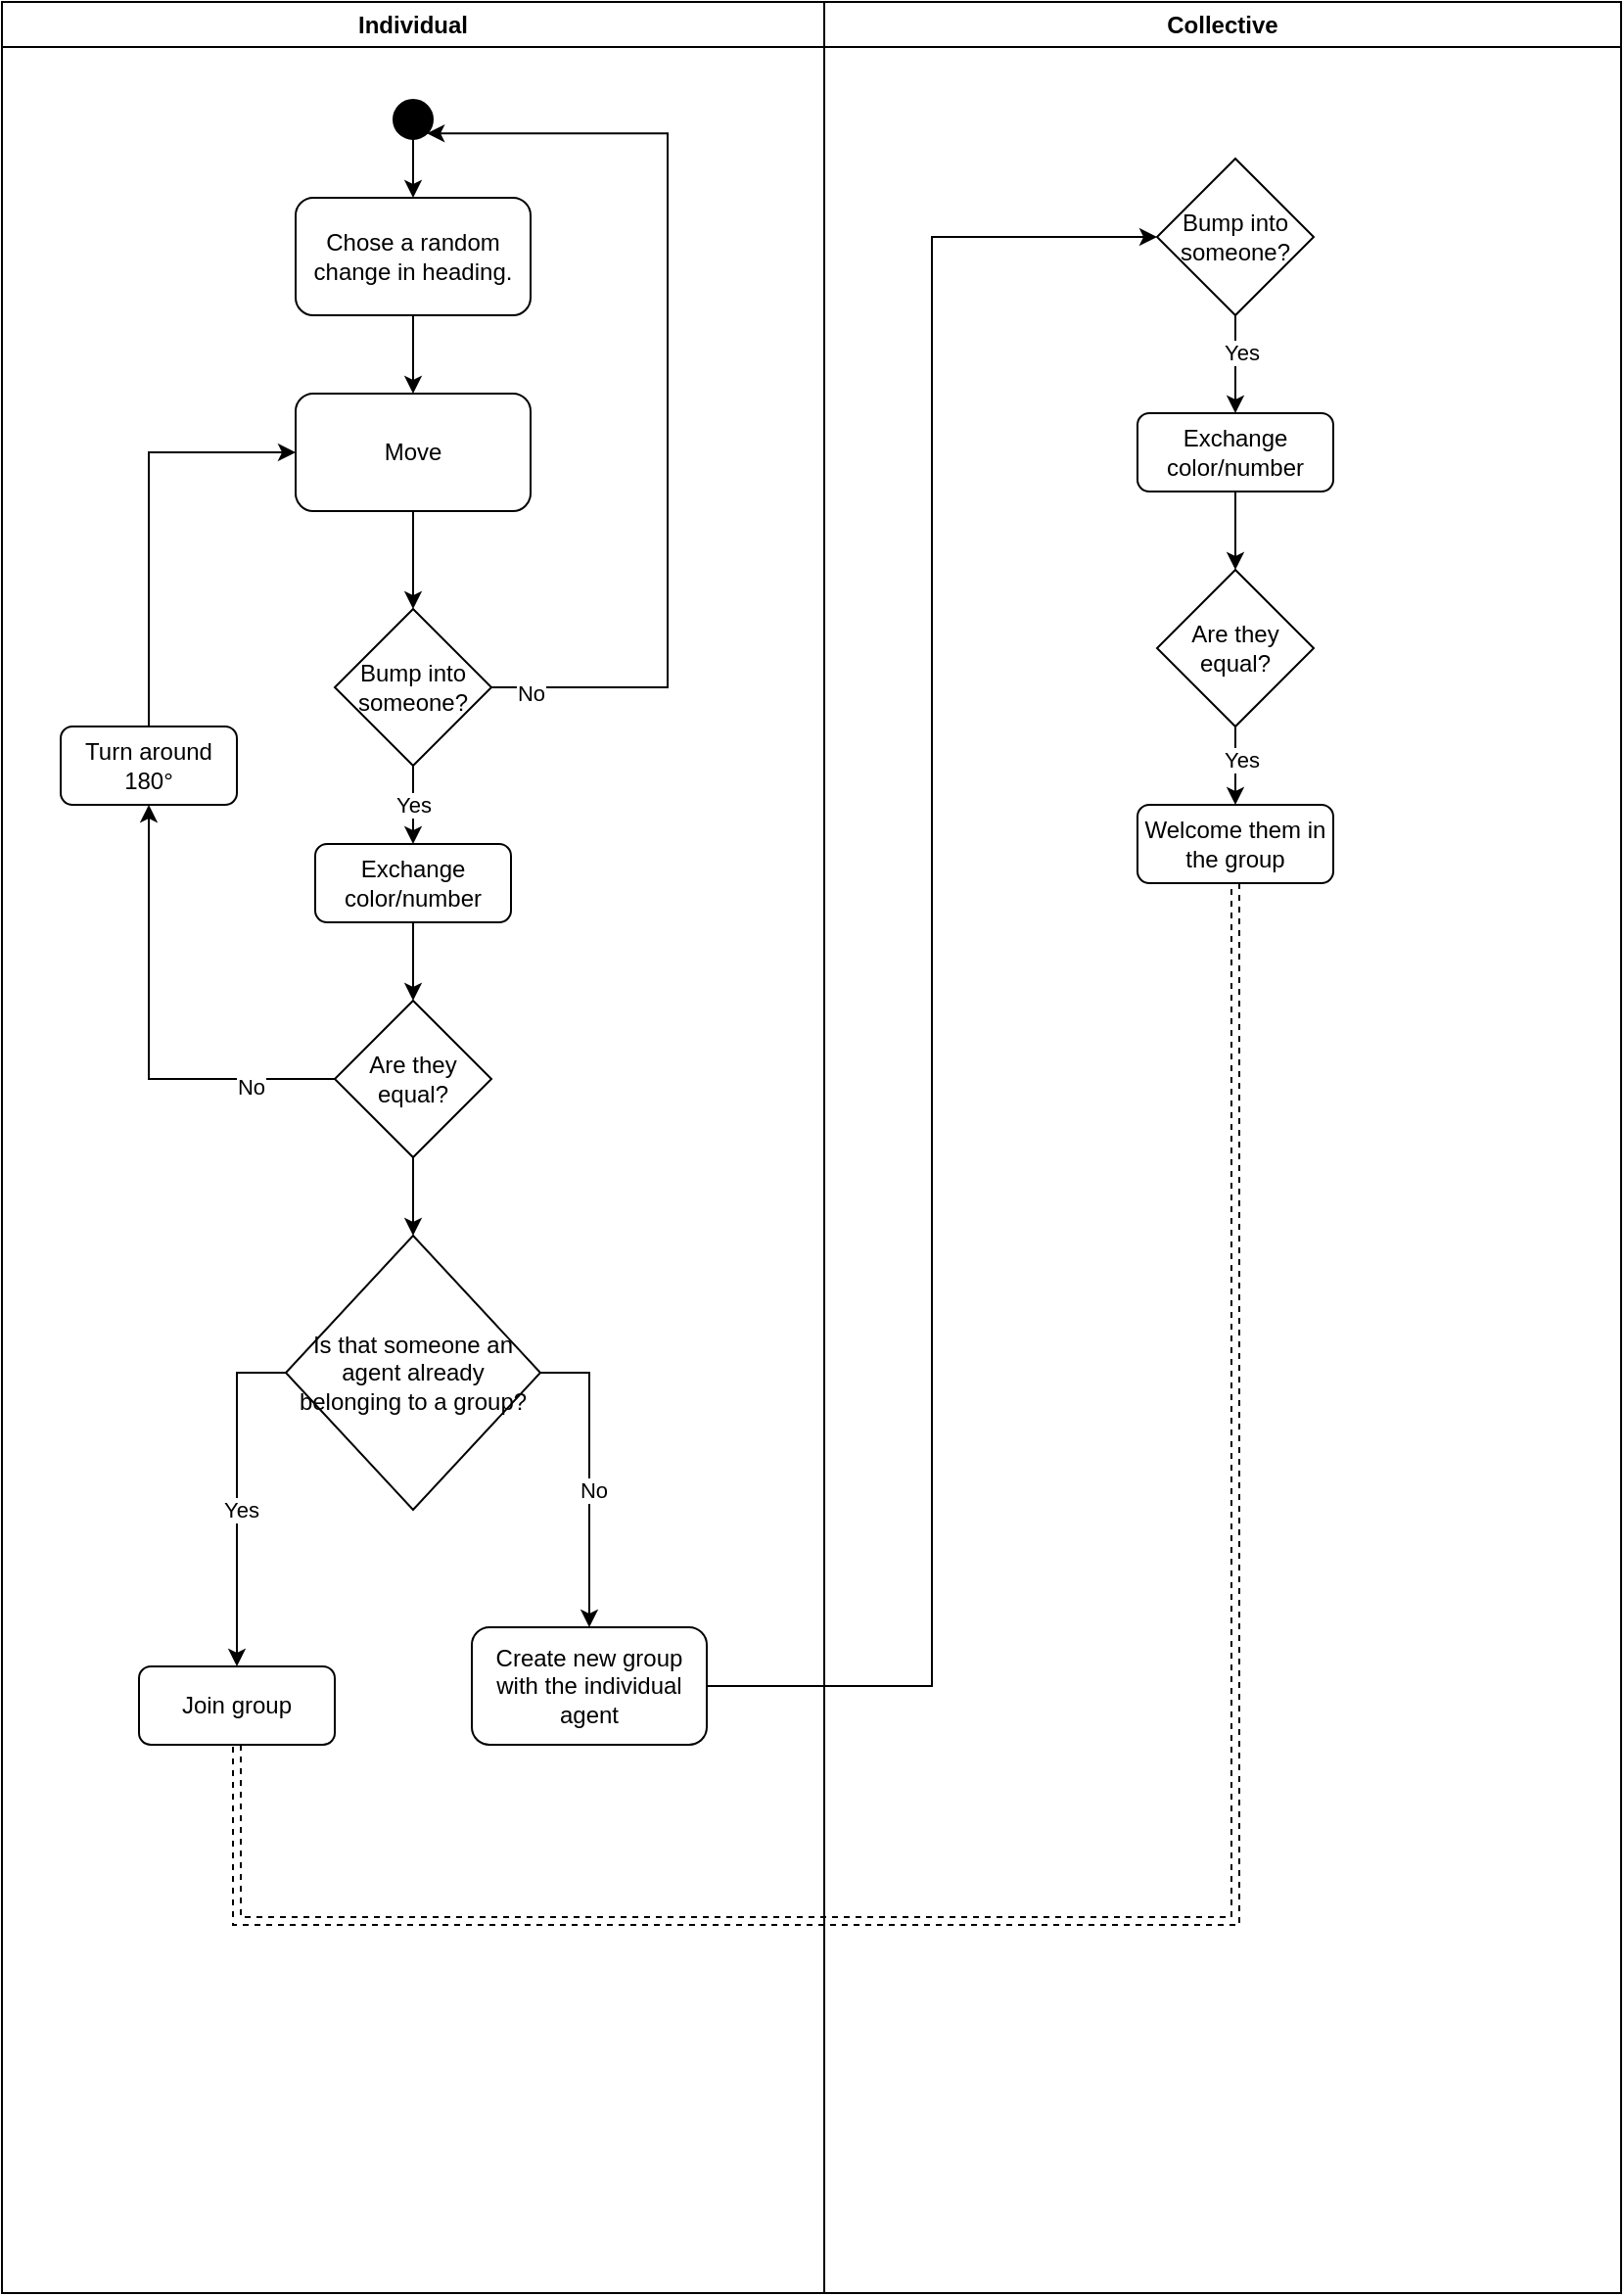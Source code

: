 <mxfile version="21.6.8" type="github">
  <diagram id="C5RBs43oDa-KdzZeNtuy" name="Page-1">
    <mxGraphModel dx="987" dy="614" grid="1" gridSize="10" guides="1" tooltips="1" connect="1" arrows="1" fold="1" page="1" pageScale="1" pageWidth="827" pageHeight="1169" math="0" shadow="0">
      <root>
        <mxCell id="WIyWlLk6GJQsqaUBKTNV-0" />
        <mxCell id="WIyWlLk6GJQsqaUBKTNV-1" parent="WIyWlLk6GJQsqaUBKTNV-0" />
        <mxCell id="Q3x0Cuo6FLWfgJiumJtD-0" value="Individual" style="swimlane;whiteSpace=wrap;html=1;" vertex="1" parent="WIyWlLk6GJQsqaUBKTNV-1">
          <mxGeometry width="420" height="1170" as="geometry" />
        </mxCell>
        <mxCell id="Q3x0Cuo6FLWfgJiumJtD-93" style="edgeStyle=orthogonalEdgeStyle;rounded=0;orthogonalLoop=1;jettySize=auto;html=1;exitX=0.5;exitY=1;exitDx=0;exitDy=0;entryX=0.5;entryY=0;entryDx=0;entryDy=0;" edge="1" parent="Q3x0Cuo6FLWfgJiumJtD-0" source="Q3x0Cuo6FLWfgJiumJtD-1" target="Q3x0Cuo6FLWfgJiumJtD-90">
          <mxGeometry relative="1" as="geometry" />
        </mxCell>
        <mxCell id="Q3x0Cuo6FLWfgJiumJtD-1" value="" style="ellipse;whiteSpace=wrap;html=1;aspect=fixed;fillColor=#000000;" vertex="1" parent="Q3x0Cuo6FLWfgJiumJtD-0">
          <mxGeometry x="200" y="50" width="20" height="20" as="geometry" />
        </mxCell>
        <mxCell id="Q3x0Cuo6FLWfgJiumJtD-94" style="edgeStyle=orthogonalEdgeStyle;rounded=0;orthogonalLoop=1;jettySize=auto;html=1;exitX=0.5;exitY=1;exitDx=0;exitDy=0;" edge="1" parent="Q3x0Cuo6FLWfgJiumJtD-0" source="Q3x0Cuo6FLWfgJiumJtD-90" target="Q3x0Cuo6FLWfgJiumJtD-91">
          <mxGeometry relative="1" as="geometry" />
        </mxCell>
        <mxCell id="Q3x0Cuo6FLWfgJiumJtD-90" value="Chose a random change in heading." style="rounded=1;whiteSpace=wrap;html=1;" vertex="1" parent="Q3x0Cuo6FLWfgJiumJtD-0">
          <mxGeometry x="150" y="100" width="120" height="60" as="geometry" />
        </mxCell>
        <mxCell id="Q3x0Cuo6FLWfgJiumJtD-95" style="edgeStyle=orthogonalEdgeStyle;rounded=0;orthogonalLoop=1;jettySize=auto;html=1;exitX=0.5;exitY=1;exitDx=0;exitDy=0;entryX=0.5;entryY=0;entryDx=0;entryDy=0;" edge="1" parent="Q3x0Cuo6FLWfgJiumJtD-0" source="Q3x0Cuo6FLWfgJiumJtD-91" target="Q3x0Cuo6FLWfgJiumJtD-92">
          <mxGeometry relative="1" as="geometry" />
        </mxCell>
        <mxCell id="Q3x0Cuo6FLWfgJiumJtD-91" value="Move" style="rounded=1;whiteSpace=wrap;html=1;" vertex="1" parent="Q3x0Cuo6FLWfgJiumJtD-0">
          <mxGeometry x="150" y="200" width="120" height="60" as="geometry" />
        </mxCell>
        <mxCell id="Q3x0Cuo6FLWfgJiumJtD-99" style="edgeStyle=orthogonalEdgeStyle;rounded=0;orthogonalLoop=1;jettySize=auto;html=1;exitX=0.5;exitY=1;exitDx=0;exitDy=0;" edge="1" parent="Q3x0Cuo6FLWfgJiumJtD-0" source="Q3x0Cuo6FLWfgJiumJtD-92" target="Q3x0Cuo6FLWfgJiumJtD-98">
          <mxGeometry relative="1" as="geometry" />
        </mxCell>
        <mxCell id="Q3x0Cuo6FLWfgJiumJtD-102" value="Yes" style="edgeLabel;html=1;align=center;verticalAlign=middle;resizable=0;points=[];" vertex="1" connectable="0" parent="Q3x0Cuo6FLWfgJiumJtD-99">
          <mxGeometry x="-0.009" relative="1" as="geometry">
            <mxPoint as="offset" />
          </mxGeometry>
        </mxCell>
        <mxCell id="Q3x0Cuo6FLWfgJiumJtD-109" style="edgeStyle=orthogonalEdgeStyle;rounded=0;orthogonalLoop=1;jettySize=auto;html=1;entryX=1;entryY=1;entryDx=0;entryDy=0;" edge="1" parent="Q3x0Cuo6FLWfgJiumJtD-0" source="Q3x0Cuo6FLWfgJiumJtD-92" target="Q3x0Cuo6FLWfgJiumJtD-1">
          <mxGeometry relative="1" as="geometry">
            <Array as="points">
              <mxPoint x="340" y="350" />
              <mxPoint x="340" y="67" />
            </Array>
          </mxGeometry>
        </mxCell>
        <mxCell id="Q3x0Cuo6FLWfgJiumJtD-110" value="No" style="edgeLabel;html=1;align=center;verticalAlign=middle;resizable=0;points=[];" vertex="1" connectable="0" parent="Q3x0Cuo6FLWfgJiumJtD-109">
          <mxGeometry x="-0.919" y="-3" relative="1" as="geometry">
            <mxPoint as="offset" />
          </mxGeometry>
        </mxCell>
        <mxCell id="Q3x0Cuo6FLWfgJiumJtD-92" value="Bump into someone?" style="rhombus;whiteSpace=wrap;html=1;" vertex="1" parent="Q3x0Cuo6FLWfgJiumJtD-0">
          <mxGeometry x="170" y="310" width="80" height="80" as="geometry" />
        </mxCell>
        <mxCell id="Q3x0Cuo6FLWfgJiumJtD-101" style="edgeStyle=orthogonalEdgeStyle;rounded=0;orthogonalLoop=1;jettySize=auto;html=1;exitX=0.5;exitY=1;exitDx=0;exitDy=0;entryX=0.5;entryY=0;entryDx=0;entryDy=0;" edge="1" parent="Q3x0Cuo6FLWfgJiumJtD-0" source="Q3x0Cuo6FLWfgJiumJtD-98" target="Q3x0Cuo6FLWfgJiumJtD-100">
          <mxGeometry relative="1" as="geometry" />
        </mxCell>
        <mxCell id="Q3x0Cuo6FLWfgJiumJtD-98" value="Exchange color/number" style="rounded=1;whiteSpace=wrap;html=1;" vertex="1" parent="Q3x0Cuo6FLWfgJiumJtD-0">
          <mxGeometry x="160" y="430" width="100" height="40" as="geometry" />
        </mxCell>
        <mxCell id="Q3x0Cuo6FLWfgJiumJtD-113" style="edgeStyle=orthogonalEdgeStyle;rounded=0;orthogonalLoop=1;jettySize=auto;html=1;exitX=0;exitY=0.5;exitDx=0;exitDy=0;entryX=0.5;entryY=1;entryDx=0;entryDy=0;" edge="1" parent="Q3x0Cuo6FLWfgJiumJtD-0" source="Q3x0Cuo6FLWfgJiumJtD-100" target="Q3x0Cuo6FLWfgJiumJtD-112">
          <mxGeometry relative="1" as="geometry" />
        </mxCell>
        <mxCell id="Q3x0Cuo6FLWfgJiumJtD-116" value="No" style="edgeLabel;html=1;align=center;verticalAlign=middle;resizable=0;points=[];" vertex="1" connectable="0" parent="Q3x0Cuo6FLWfgJiumJtD-113">
          <mxGeometry x="-0.636" y="4" relative="1" as="geometry">
            <mxPoint as="offset" />
          </mxGeometry>
        </mxCell>
        <mxCell id="Q3x0Cuo6FLWfgJiumJtD-121" style="edgeStyle=orthogonalEdgeStyle;rounded=0;orthogonalLoop=1;jettySize=auto;html=1;entryX=0.5;entryY=0;entryDx=0;entryDy=0;" edge="1" parent="Q3x0Cuo6FLWfgJiumJtD-0" source="Q3x0Cuo6FLWfgJiumJtD-100" target="Q3x0Cuo6FLWfgJiumJtD-120">
          <mxGeometry relative="1" as="geometry" />
        </mxCell>
        <mxCell id="Q3x0Cuo6FLWfgJiumJtD-100" value="Are they equal?" style="rhombus;whiteSpace=wrap;html=1;" vertex="1" parent="Q3x0Cuo6FLWfgJiumJtD-0">
          <mxGeometry x="170" y="510" width="80" height="80" as="geometry" />
        </mxCell>
        <mxCell id="Q3x0Cuo6FLWfgJiumJtD-118" style="edgeStyle=orthogonalEdgeStyle;rounded=0;orthogonalLoop=1;jettySize=auto;html=1;exitX=0.5;exitY=0;exitDx=0;exitDy=0;entryX=0;entryY=0.5;entryDx=0;entryDy=0;" edge="1" parent="Q3x0Cuo6FLWfgJiumJtD-0" source="Q3x0Cuo6FLWfgJiumJtD-112" target="Q3x0Cuo6FLWfgJiumJtD-91">
          <mxGeometry relative="1" as="geometry" />
        </mxCell>
        <mxCell id="Q3x0Cuo6FLWfgJiumJtD-112" value="Turn around 180°" style="rounded=1;whiteSpace=wrap;html=1;" vertex="1" parent="Q3x0Cuo6FLWfgJiumJtD-0">
          <mxGeometry x="30" y="370" width="90" height="40" as="geometry" />
        </mxCell>
        <mxCell id="Q3x0Cuo6FLWfgJiumJtD-124" style="edgeStyle=orthogonalEdgeStyle;rounded=0;orthogonalLoop=1;jettySize=auto;html=1;exitX=0;exitY=0.5;exitDx=0;exitDy=0;entryX=0.5;entryY=0;entryDx=0;entryDy=0;" edge="1" parent="Q3x0Cuo6FLWfgJiumJtD-0" source="Q3x0Cuo6FLWfgJiumJtD-120" target="Q3x0Cuo6FLWfgJiumJtD-123">
          <mxGeometry relative="1" as="geometry" />
        </mxCell>
        <mxCell id="Q3x0Cuo6FLWfgJiumJtD-126" value="Yes" style="edgeLabel;html=1;align=center;verticalAlign=middle;resizable=0;points=[];" vertex="1" connectable="0" parent="Q3x0Cuo6FLWfgJiumJtD-124">
          <mxGeometry x="0.078" y="2" relative="1" as="geometry">
            <mxPoint as="offset" />
          </mxGeometry>
        </mxCell>
        <mxCell id="Q3x0Cuo6FLWfgJiumJtD-125" style="edgeStyle=orthogonalEdgeStyle;rounded=0;orthogonalLoop=1;jettySize=auto;html=1;exitX=1;exitY=0.5;exitDx=0;exitDy=0;entryX=0.5;entryY=0;entryDx=0;entryDy=0;" edge="1" parent="Q3x0Cuo6FLWfgJiumJtD-0" source="Q3x0Cuo6FLWfgJiumJtD-120" target="Q3x0Cuo6FLWfgJiumJtD-122">
          <mxGeometry relative="1" as="geometry" />
        </mxCell>
        <mxCell id="Q3x0Cuo6FLWfgJiumJtD-127" value="No" style="edgeLabel;html=1;align=center;verticalAlign=middle;resizable=0;points=[];" vertex="1" connectable="0" parent="Q3x0Cuo6FLWfgJiumJtD-125">
          <mxGeometry x="0.088" y="2" relative="1" as="geometry">
            <mxPoint as="offset" />
          </mxGeometry>
        </mxCell>
        <mxCell id="Q3x0Cuo6FLWfgJiumJtD-120" value="Is that someone an agent already belonging to a group?" style="rhombus;whiteSpace=wrap;html=1;" vertex="1" parent="Q3x0Cuo6FLWfgJiumJtD-0">
          <mxGeometry x="145" y="630" width="130" height="140" as="geometry" />
        </mxCell>
        <mxCell id="Q3x0Cuo6FLWfgJiumJtD-122" value="Create new group with the individual agent" style="rounded=1;whiteSpace=wrap;html=1;" vertex="1" parent="Q3x0Cuo6FLWfgJiumJtD-0">
          <mxGeometry x="240" y="830" width="120" height="60" as="geometry" />
        </mxCell>
        <mxCell id="Q3x0Cuo6FLWfgJiumJtD-123" value="Join group" style="rounded=1;whiteSpace=wrap;html=1;" vertex="1" parent="Q3x0Cuo6FLWfgJiumJtD-0">
          <mxGeometry x="70" y="850" width="100" height="40" as="geometry" />
        </mxCell>
        <mxCell id="Q3x0Cuo6FLWfgJiumJtD-62" style="edgeStyle=orthogonalEdgeStyle;rounded=0;orthogonalLoop=1;jettySize=auto;html=1;" edge="1" parent="WIyWlLk6GJQsqaUBKTNV-1" target="Q3x0Cuo6FLWfgJiumJtD-82">
          <mxGeometry relative="1" as="geometry">
            <Array as="points">
              <mxPoint x="300" y="740" />
              <mxPoint x="300" y="1295" />
            </Array>
            <mxPoint x="367.49" y="740" as="sourcePoint" />
          </mxGeometry>
        </mxCell>
        <mxCell id="Q3x0Cuo6FLWfgJiumJtD-83" value="Collective" style="swimlane;whiteSpace=wrap;html=1;" vertex="1" parent="WIyWlLk6GJQsqaUBKTNV-1">
          <mxGeometry x="420" width="407" height="1170" as="geometry" />
        </mxCell>
        <mxCell id="Q3x0Cuo6FLWfgJiumJtD-133" style="edgeStyle=orthogonalEdgeStyle;rounded=0;orthogonalLoop=1;jettySize=auto;html=1;entryX=0.5;entryY=0;entryDx=0;entryDy=0;" edge="1" parent="Q3x0Cuo6FLWfgJiumJtD-83" source="Q3x0Cuo6FLWfgJiumJtD-119" target="Q3x0Cuo6FLWfgJiumJtD-131">
          <mxGeometry relative="1" as="geometry" />
        </mxCell>
        <mxCell id="Q3x0Cuo6FLWfgJiumJtD-134" value="Yes" style="edgeLabel;html=1;align=center;verticalAlign=middle;resizable=0;points=[];" vertex="1" connectable="0" parent="Q3x0Cuo6FLWfgJiumJtD-133">
          <mxGeometry x="-0.227" y="3" relative="1" as="geometry">
            <mxPoint y="-1" as="offset" />
          </mxGeometry>
        </mxCell>
        <mxCell id="Q3x0Cuo6FLWfgJiumJtD-119" value="Bump into someone?" style="rhombus;whiteSpace=wrap;html=1;" vertex="1" parent="Q3x0Cuo6FLWfgJiumJtD-83">
          <mxGeometry x="170" y="80" width="80" height="80" as="geometry" />
        </mxCell>
        <mxCell id="Q3x0Cuo6FLWfgJiumJtD-131" value="Exchange color/number" style="rounded=1;whiteSpace=wrap;html=1;" vertex="1" parent="Q3x0Cuo6FLWfgJiumJtD-83">
          <mxGeometry x="160" y="210" width="100" height="40" as="geometry" />
        </mxCell>
        <mxCell id="Q3x0Cuo6FLWfgJiumJtD-137" style="edgeStyle=orthogonalEdgeStyle;rounded=0;orthogonalLoop=1;jettySize=auto;html=1;" edge="1" parent="Q3x0Cuo6FLWfgJiumJtD-83" source="Q3x0Cuo6FLWfgJiumJtD-132" target="Q3x0Cuo6FLWfgJiumJtD-135">
          <mxGeometry relative="1" as="geometry" />
        </mxCell>
        <mxCell id="Q3x0Cuo6FLWfgJiumJtD-138" value="Yes" style="edgeLabel;html=1;align=center;verticalAlign=middle;resizable=0;points=[];" vertex="1" connectable="0" parent="Q3x0Cuo6FLWfgJiumJtD-137">
          <mxGeometry x="-0.105" y="3" relative="1" as="geometry">
            <mxPoint y="-1" as="offset" />
          </mxGeometry>
        </mxCell>
        <mxCell id="Q3x0Cuo6FLWfgJiumJtD-132" value="Are they equal?" style="rhombus;whiteSpace=wrap;html=1;" vertex="1" parent="Q3x0Cuo6FLWfgJiumJtD-83">
          <mxGeometry x="170" y="290" width="80" height="80" as="geometry" />
        </mxCell>
        <mxCell id="Q3x0Cuo6FLWfgJiumJtD-130" style="edgeStyle=orthogonalEdgeStyle;rounded=0;orthogonalLoop=1;jettySize=auto;html=1;exitX=0.5;exitY=1;exitDx=0;exitDy=0;entryX=0.5;entryY=0;entryDx=0;entryDy=0;" edge="1" parent="Q3x0Cuo6FLWfgJiumJtD-83" source="Q3x0Cuo6FLWfgJiumJtD-131" target="Q3x0Cuo6FLWfgJiumJtD-132">
          <mxGeometry relative="1" as="geometry" />
        </mxCell>
        <mxCell id="Q3x0Cuo6FLWfgJiumJtD-135" value="Welcome them in the group" style="rounded=1;whiteSpace=wrap;html=1;" vertex="1" parent="Q3x0Cuo6FLWfgJiumJtD-83">
          <mxGeometry x="160" y="410" width="100" height="40" as="geometry" />
        </mxCell>
        <mxCell id="Q3x0Cuo6FLWfgJiumJtD-128" style="edgeStyle=orthogonalEdgeStyle;rounded=0;orthogonalLoop=1;jettySize=auto;html=1;entryX=0;entryY=0.5;entryDx=0;entryDy=0;" edge="1" parent="WIyWlLk6GJQsqaUBKTNV-1" source="Q3x0Cuo6FLWfgJiumJtD-122" target="Q3x0Cuo6FLWfgJiumJtD-119">
          <mxGeometry relative="1" as="geometry" />
        </mxCell>
        <mxCell id="Q3x0Cuo6FLWfgJiumJtD-139" style="edgeStyle=orthogonalEdgeStyle;rounded=0;orthogonalLoop=1;jettySize=auto;html=1;entryX=0.5;entryY=1;entryDx=0;entryDy=0;strokeColor=default;shape=link;dashed=1;" edge="1" parent="WIyWlLk6GJQsqaUBKTNV-1" source="Q3x0Cuo6FLWfgJiumJtD-135" target="Q3x0Cuo6FLWfgJiumJtD-123">
          <mxGeometry relative="1" as="geometry">
            <Array as="points">
              <mxPoint x="630" y="980" />
              <mxPoint x="120" y="980" />
            </Array>
          </mxGeometry>
        </mxCell>
      </root>
    </mxGraphModel>
  </diagram>
</mxfile>

